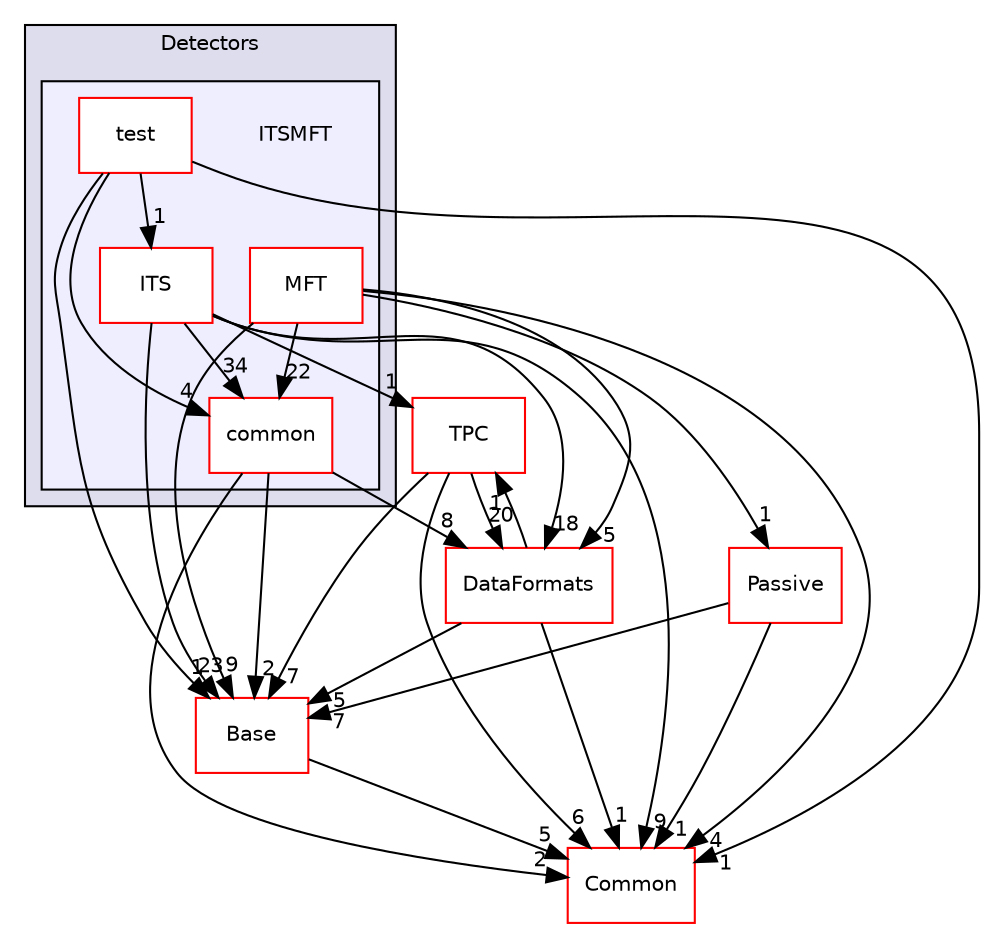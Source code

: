 digraph "/home/travis/build/AliceO2Group/AliceO2/Detectors/ITSMFT" {
  bgcolor=transparent;
  compound=true
  node [ fontsize="10", fontname="Helvetica"];
  edge [ labelfontsize="10", labelfontname="Helvetica"];
  subgraph clusterdir_051dca18e802f8e9474f2e30d29c04e0 {
    graph [ bgcolor="#ddddee", pencolor="black", label="Detectors" fontname="Helvetica", fontsize="10", URL="dir_051dca18e802f8e9474f2e30d29c04e0.html"]
  subgraph clusterdir_1306292b77b40360479b729ac9ee7efe {
    graph [ bgcolor="#eeeeff", pencolor="black", label="" URL="dir_1306292b77b40360479b729ac9ee7efe.html"];
    dir_1306292b77b40360479b729ac9ee7efe [shape=plaintext label="ITSMFT"];
    dir_85bf31a2e8d306e7598ffcb73f8df6bf [shape=box label="common" color="red" fillcolor="white" style="filled" URL="dir_85bf31a2e8d306e7598ffcb73f8df6bf.html"];
    dir_871aad07cbf94d6cd423c3d8d5bdf4e9 [shape=box label="ITS" color="red" fillcolor="white" style="filled" URL="dir_871aad07cbf94d6cd423c3d8d5bdf4e9.html"];
    dir_f39d1cd569ca2d16022b762a0e4a53c8 [shape=box label="MFT" color="red" fillcolor="white" style="filled" URL="dir_f39d1cd569ca2d16022b762a0e4a53c8.html"];
    dir_8a13aabf51651f1b5f53d57129f566b6 [shape=box label="test" color="red" fillcolor="white" style="filled" URL="dir_8a13aabf51651f1b5f53d57129f566b6.html"];
  }
  }
  dir_4ab6b4cc6a7edbff49100e9123df213f [shape=box label="Common" color="red" URL="dir_4ab6b4cc6a7edbff49100e9123df213f.html"];
  dir_a597e8e061b11201a1dff411feb10d0b [shape=box label="TPC" color="red" URL="dir_a597e8e061b11201a1dff411feb10d0b.html"];
  dir_37c90836491b695b472bf98d1be8336b [shape=box label="Base" color="red" URL="dir_37c90836491b695b472bf98d1be8336b.html"];
  dir_f01815b857f9009bea48e2cb39492245 [shape=box label="Passive" color="red" URL="dir_f01815b857f9009bea48e2cb39492245.html"];
  dir_2171f7ec022c5423887b07c69b2f5b48 [shape=box label="DataFormats" color="red" URL="dir_2171f7ec022c5423887b07c69b2f5b48.html"];
  dir_871aad07cbf94d6cd423c3d8d5bdf4e9->dir_4ab6b4cc6a7edbff49100e9123df213f [headlabel="9", labeldistance=1.5 headhref="dir_000080_000016.html"];
  dir_871aad07cbf94d6cd423c3d8d5bdf4e9->dir_a597e8e061b11201a1dff411feb10d0b [headlabel="1", labeldistance=1.5 headhref="dir_000080_000069.html"];
  dir_871aad07cbf94d6cd423c3d8d5bdf4e9->dir_37c90836491b695b472bf98d1be8336b [headlabel="23", labeldistance=1.5 headhref="dir_000080_000057.html"];
  dir_871aad07cbf94d6cd423c3d8d5bdf4e9->dir_85bf31a2e8d306e7598ffcb73f8df6bf [headlabel="34", labeldistance=1.5 headhref="dir_000080_000116.html"];
  dir_871aad07cbf94d6cd423c3d8d5bdf4e9->dir_2171f7ec022c5423887b07c69b2f5b48 [headlabel="18", labeldistance=1.5 headhref="dir_000080_000032.html"];
  dir_f39d1cd569ca2d16022b762a0e4a53c8->dir_4ab6b4cc6a7edbff49100e9123df213f [headlabel="4", labeldistance=1.5 headhref="dir_000065_000016.html"];
  dir_f39d1cd569ca2d16022b762a0e4a53c8->dir_37c90836491b695b472bf98d1be8336b [headlabel="9", labeldistance=1.5 headhref="dir_000065_000057.html"];
  dir_f39d1cd569ca2d16022b762a0e4a53c8->dir_85bf31a2e8d306e7598ffcb73f8df6bf [headlabel="22", labeldistance=1.5 headhref="dir_000065_000116.html"];
  dir_f39d1cd569ca2d16022b762a0e4a53c8->dir_f01815b857f9009bea48e2cb39492245 [headlabel="1", labeldistance=1.5 headhref="dir_000065_000168.html"];
  dir_f39d1cd569ca2d16022b762a0e4a53c8->dir_2171f7ec022c5423887b07c69b2f5b48 [headlabel="5", labeldistance=1.5 headhref="dir_000065_000032.html"];
  dir_a597e8e061b11201a1dff411feb10d0b->dir_4ab6b4cc6a7edbff49100e9123df213f [headlabel="6", labeldistance=1.5 headhref="dir_000069_000016.html"];
  dir_a597e8e061b11201a1dff411feb10d0b->dir_37c90836491b695b472bf98d1be8336b [headlabel="7", labeldistance=1.5 headhref="dir_000069_000057.html"];
  dir_a597e8e061b11201a1dff411feb10d0b->dir_2171f7ec022c5423887b07c69b2f5b48 [headlabel="20", labeldistance=1.5 headhref="dir_000069_000032.html"];
  dir_37c90836491b695b472bf98d1be8336b->dir_4ab6b4cc6a7edbff49100e9123df213f [headlabel="5", labeldistance=1.5 headhref="dir_000057_000016.html"];
  dir_85bf31a2e8d306e7598ffcb73f8df6bf->dir_4ab6b4cc6a7edbff49100e9123df213f [headlabel="2", labeldistance=1.5 headhref="dir_000116_000016.html"];
  dir_85bf31a2e8d306e7598ffcb73f8df6bf->dir_37c90836491b695b472bf98d1be8336b [headlabel="2", labeldistance=1.5 headhref="dir_000116_000057.html"];
  dir_85bf31a2e8d306e7598ffcb73f8df6bf->dir_2171f7ec022c5423887b07c69b2f5b48 [headlabel="8", labeldistance=1.5 headhref="dir_000116_000032.html"];
  dir_8a13aabf51651f1b5f53d57129f566b6->dir_871aad07cbf94d6cd423c3d8d5bdf4e9 [headlabel="1", labeldistance=1.5 headhref="dir_000163_000080.html"];
  dir_8a13aabf51651f1b5f53d57129f566b6->dir_4ab6b4cc6a7edbff49100e9123df213f [headlabel="1", labeldistance=1.5 headhref="dir_000163_000016.html"];
  dir_8a13aabf51651f1b5f53d57129f566b6->dir_37c90836491b695b472bf98d1be8336b [headlabel="1", labeldistance=1.5 headhref="dir_000163_000057.html"];
  dir_8a13aabf51651f1b5f53d57129f566b6->dir_85bf31a2e8d306e7598ffcb73f8df6bf [headlabel="4", labeldistance=1.5 headhref="dir_000163_000116.html"];
  dir_f01815b857f9009bea48e2cb39492245->dir_4ab6b4cc6a7edbff49100e9123df213f [headlabel="1", labeldistance=1.5 headhref="dir_000168_000016.html"];
  dir_f01815b857f9009bea48e2cb39492245->dir_37c90836491b695b472bf98d1be8336b [headlabel="7", labeldistance=1.5 headhref="dir_000168_000057.html"];
  dir_2171f7ec022c5423887b07c69b2f5b48->dir_4ab6b4cc6a7edbff49100e9123df213f [headlabel="1", labeldistance=1.5 headhref="dir_000032_000016.html"];
  dir_2171f7ec022c5423887b07c69b2f5b48->dir_a597e8e061b11201a1dff411feb10d0b [headlabel="1", labeldistance=1.5 headhref="dir_000032_000069.html"];
  dir_2171f7ec022c5423887b07c69b2f5b48->dir_37c90836491b695b472bf98d1be8336b [headlabel="5", labeldistance=1.5 headhref="dir_000032_000057.html"];
}
